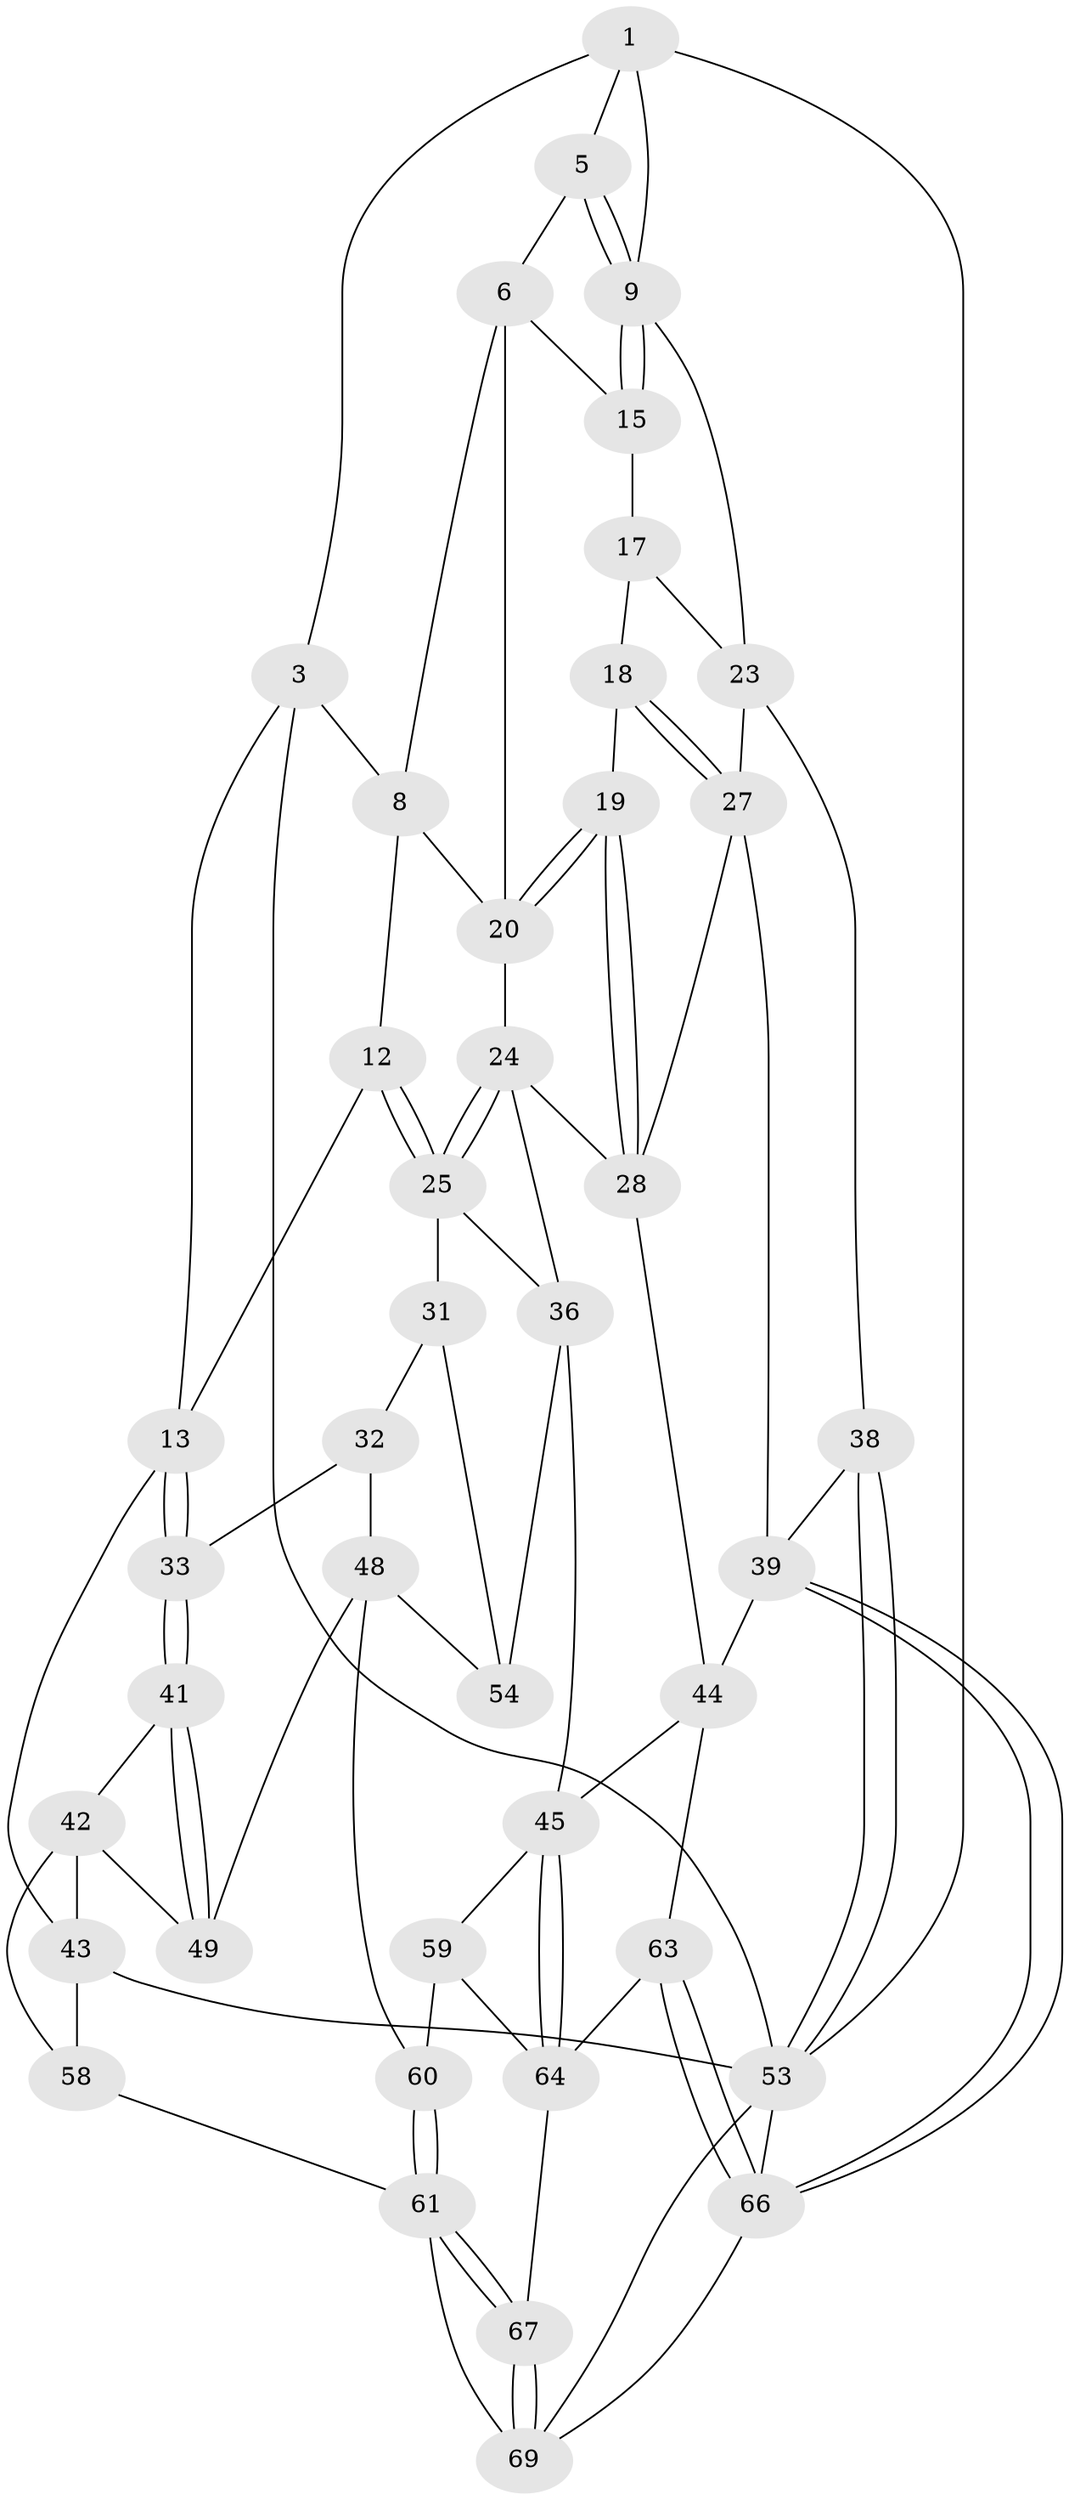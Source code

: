 // Generated by graph-tools (version 1.1) at 2025/52/02/27/25 19:52:41]
// undirected, 42 vertices, 93 edges
graph export_dot {
graph [start="1"]
  node [color=gray90,style=filled];
  1 [pos="+0.702299403737076+0",super="+2"];
  3 [pos="+0+0",super="+4"];
  5 [pos="+0.7043129146796591+0"];
  6 [pos="+0.6947091623595703+0.06491405167412788",super="+7"];
  8 [pos="+0.30529744189521013+0.036864475738527525",super="+11"];
  9 [pos="+1+0.12347401956732418",super="+10"];
  12 [pos="+0.2720967864036352+0.15377620064690325"];
  13 [pos="+0.14973066501143484+0.23171367557898115",super="+14"];
  15 [pos="+0.7754208015246291+0.11710214584314474",super="+16"];
  17 [pos="+0.8137095824040269+0.3205691329708223",super="+22"];
  18 [pos="+0.8130699257210438+0.32133468682471883"];
  19 [pos="+0.7727482971458949+0.3471909649777918"];
  20 [pos="+0.6030054314933646+0.2518233440476202",super="+21"];
  23 [pos="+1+0.24997210721491717",super="+26"];
  24 [pos="+0.5882112057030331+0.27845739305424244",super="+29"];
  25 [pos="+0.44128120877352955+0.39478941690321306",super="+30"];
  27 [pos="+0.9252413998354292+0.4347692222176675",super="+34"];
  28 [pos="+0.7612605273553934+0.44361134972424987",super="+35"];
  31 [pos="+0.31639912849918994+0.4738182824528524",super="+50"];
  32 [pos="+0.2689340273998723+0.46238415049261566",super="+47"];
  33 [pos="+0.18670294400093193+0.4356505000400314"];
  36 [pos="+0.527744368719539+0.584726167149717",super="+37"];
  38 [pos="+1+0.6913872826939955"];
  39 [pos="+1+0.6925535950370372",super="+40"];
  41 [pos="+0.15921336804296277+0.4681660216418185"];
  42 [pos="+0+0.4900270192214067",super="+51"];
  43 [pos="+0+0.4699942056172259",super="+56"];
  44 [pos="+0.749085486774725+0.5903275741163775",super="+52"];
  45 [pos="+0.6317697153630581+0.6233501566587757",super="+46"];
  48 [pos="+0.1950892986964769+0.645395360661992",super="+55"];
  49 [pos="+0.14525256107112638+0.6413792890164202"];
  53 [pos="+1+1",super="+57"];
  54 [pos="+0.3636476791841534+0.654350219394148"];
  58 [pos="+0.0790484773859991+0.7243983859054688"];
  59 [pos="+0.5055200928952808+0.8074913328643788"];
  60 [pos="+0.32365617626918564+0.7842796572981096"];
  61 [pos="+0.2709826538645339+0.8456960844772015",super="+62"];
  63 [pos="+0.8250877128722381+0.8352192106850624"];
  64 [pos="+0.7297225976912489+0.8782973759159575",super="+65"];
  66 [pos="+0.9120015244696338+0.969337880876273",super="+68"];
  67 [pos="+0.5829554208621202+1"];
  69 [pos="+0.5819702577416536+1",super="+70"];
  1 -- 5;
  1 -- 3;
  1 -- 53;
  1 -- 9;
  3 -- 53;
  3 -- 8;
  3 -- 13;
  5 -- 6;
  5 -- 9;
  5 -- 9;
  6 -- 15;
  6 -- 8;
  6 -- 20;
  8 -- 12;
  8 -- 20;
  9 -- 15;
  9 -- 15;
  9 -- 23;
  12 -- 13;
  12 -- 25;
  12 -- 25;
  13 -- 33;
  13 -- 33;
  13 -- 43;
  15 -- 17 [weight=2];
  17 -- 18;
  17 -- 23;
  18 -- 19;
  18 -- 27;
  18 -- 27;
  19 -- 20;
  19 -- 20;
  19 -- 28;
  19 -- 28;
  20 -- 24;
  23 -- 27;
  23 -- 38;
  24 -- 25;
  24 -- 25;
  24 -- 28;
  24 -- 36;
  25 -- 36;
  25 -- 31;
  27 -- 39;
  27 -- 28;
  28 -- 44;
  31 -- 32 [weight=2];
  31 -- 54;
  32 -- 33;
  32 -- 48;
  33 -- 41;
  33 -- 41;
  36 -- 54;
  36 -- 45;
  38 -- 39;
  38 -- 53;
  38 -- 53;
  39 -- 66;
  39 -- 66;
  39 -- 44;
  41 -- 42;
  41 -- 49;
  41 -- 49;
  42 -- 43;
  42 -- 49;
  42 -- 58;
  43 -- 58;
  43 -- 53;
  44 -- 45;
  44 -- 63;
  45 -- 64;
  45 -- 64;
  45 -- 59;
  48 -- 49;
  48 -- 60;
  48 -- 54;
  53 -- 66;
  53 -- 69;
  58 -- 61;
  59 -- 60;
  59 -- 64;
  60 -- 61;
  60 -- 61;
  61 -- 67;
  61 -- 67;
  61 -- 69;
  63 -- 64;
  63 -- 66;
  63 -- 66;
  64 -- 67;
  66 -- 69;
  67 -- 69;
  67 -- 69;
}
